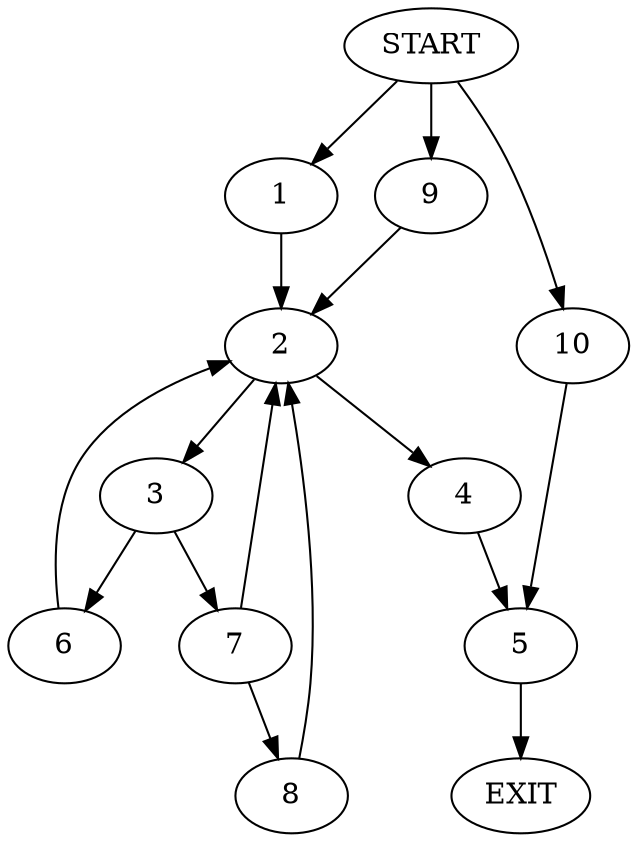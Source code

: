 digraph {
0 [label="START"]
11 [label="EXIT"]
0 -> 1
1 -> 2
2 -> 3
2 -> 4
4 -> 5
3 -> 6
3 -> 7
7 -> 2
7 -> 8
6 -> 2
8 -> 2
0 -> 9
9 -> 2
5 -> 11
0 -> 10
10 -> 5
}
